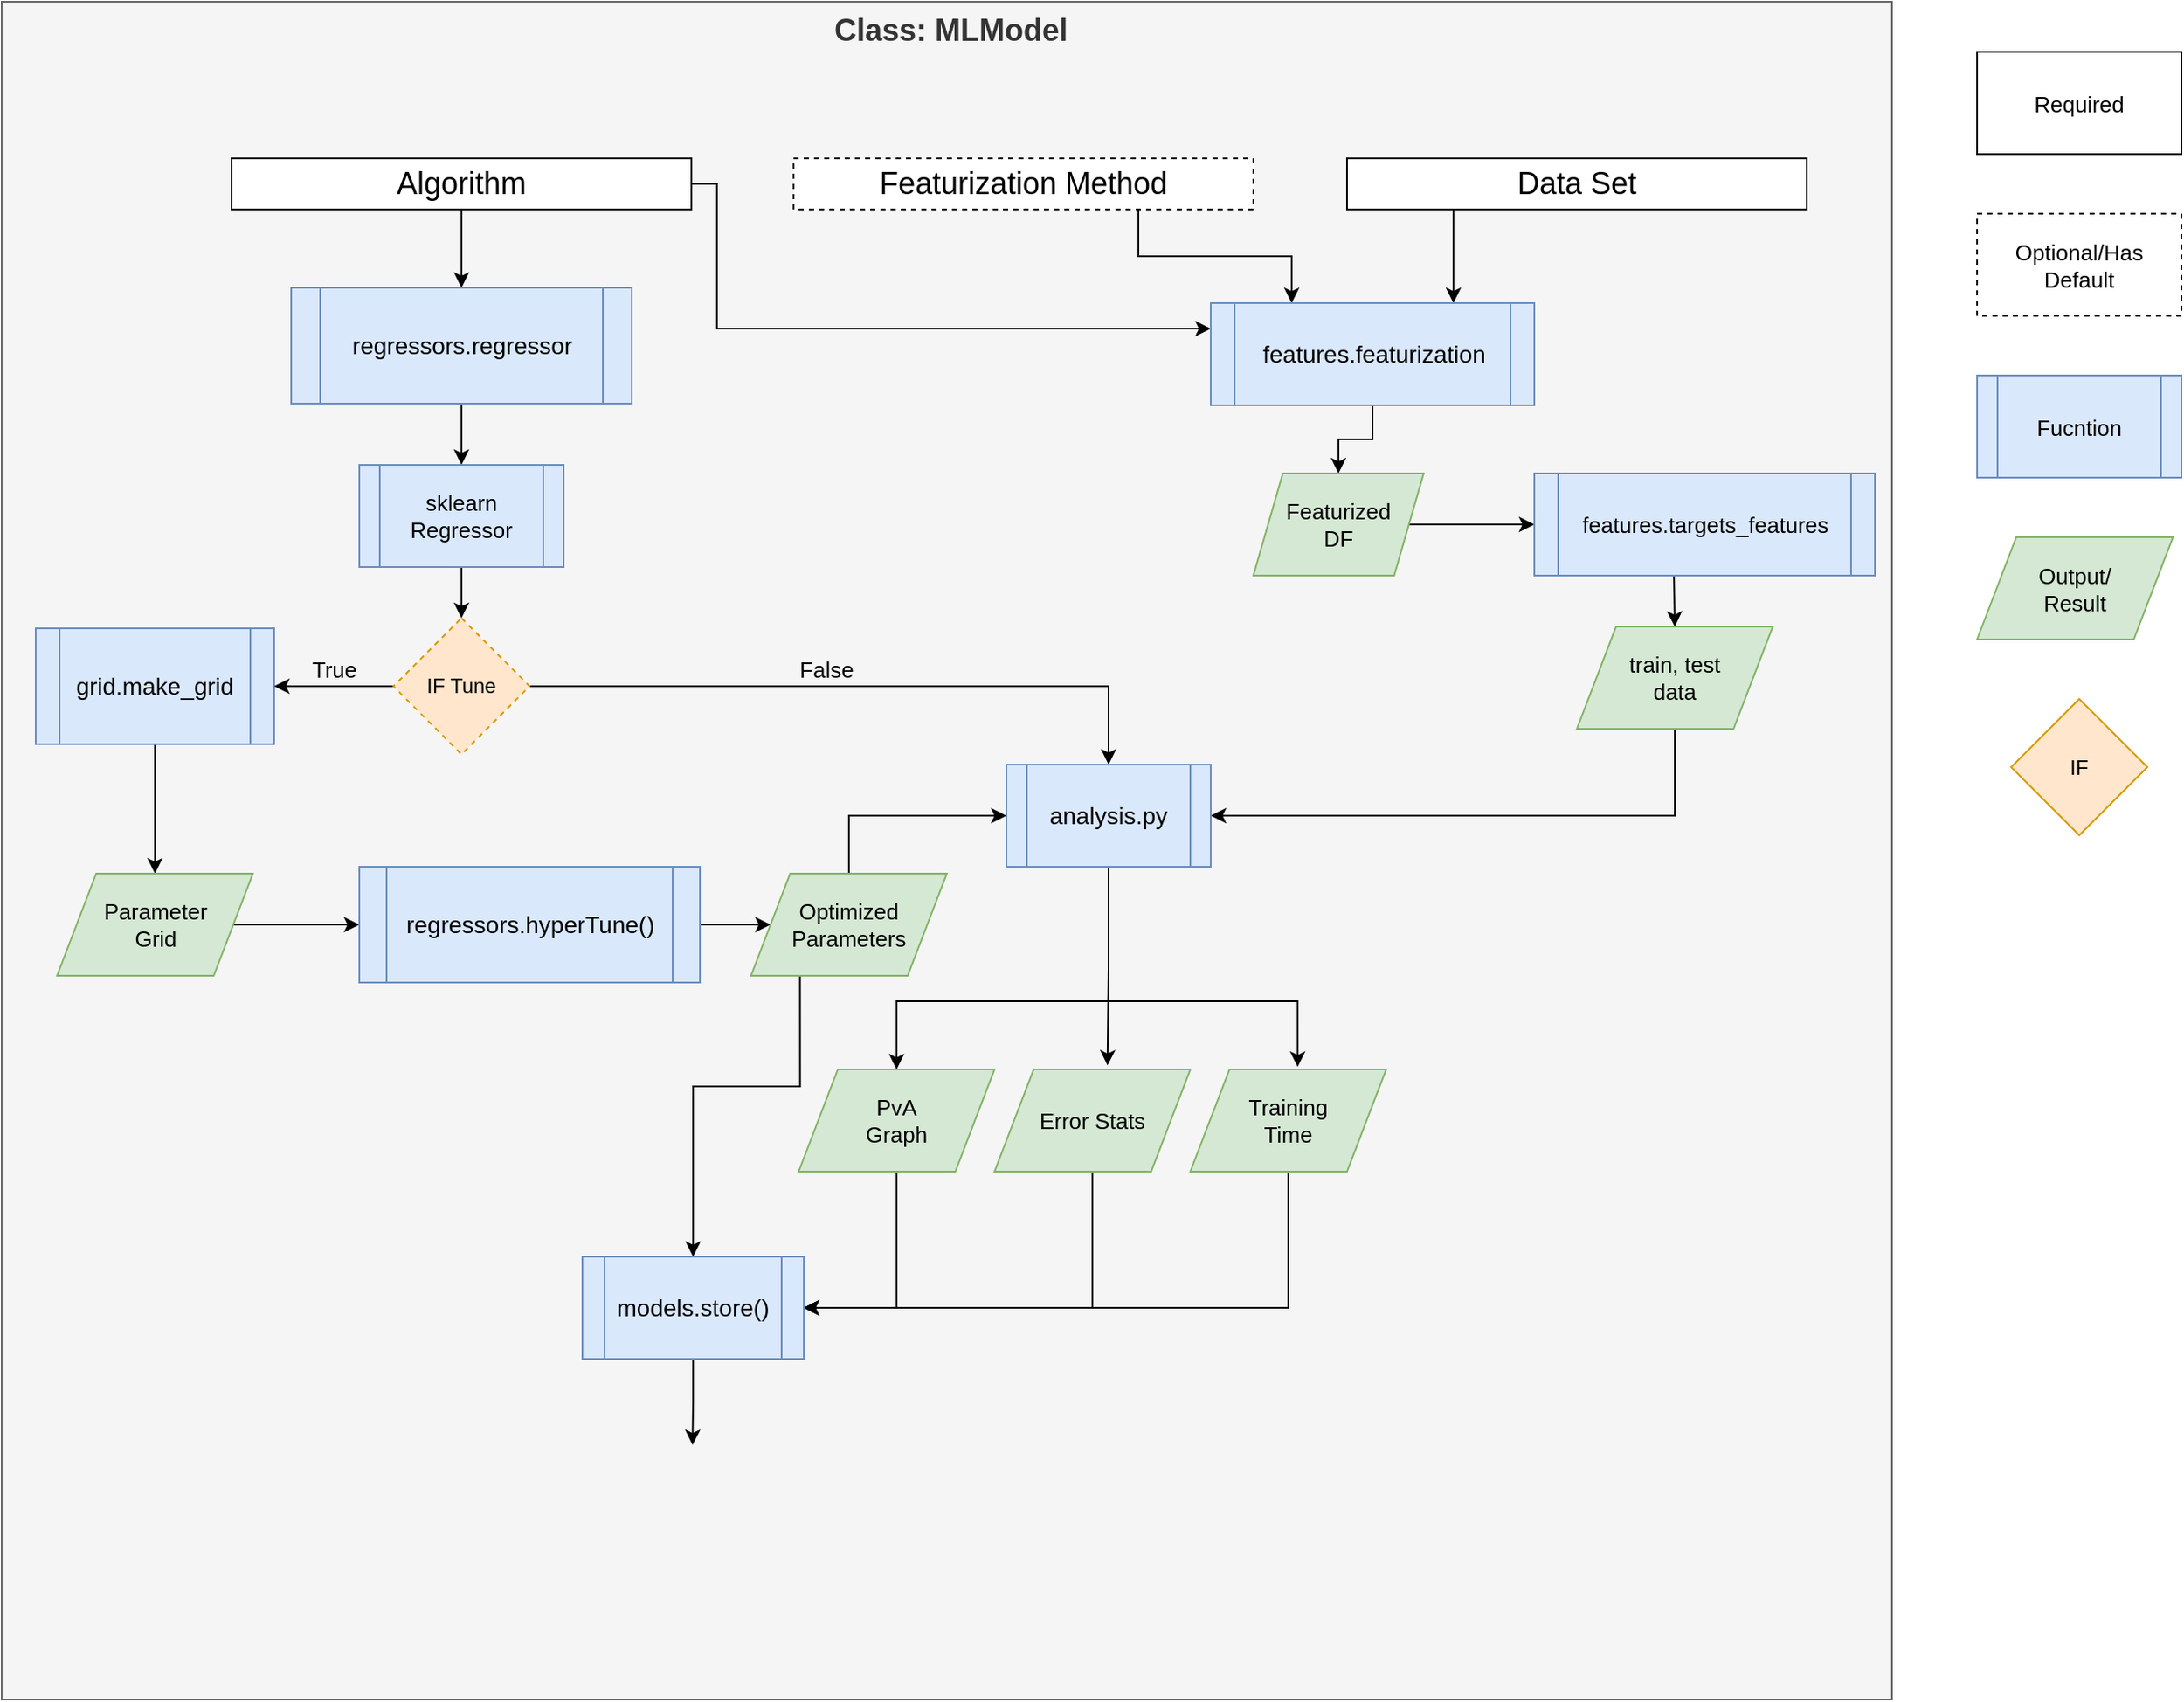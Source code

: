 <mxfile version="12.3.0" type="github" pages="2">
  <diagram id="PyS5Cjhh7RcTRXVBEofM" name="Page-1">
    <mxGraphModel dx="3603" dy="1511" grid="1" gridSize="10" guides="1" tooltips="1" connect="1" arrows="1" fold="1" page="1" pageScale="1" pageWidth="850" pageHeight="1100" math="0" shadow="0">
      <root>
        <mxCell id="0"/>
        <mxCell id="1" parent="0"/>
        <mxCell id="xx-sKV9BRUst1PvkpYuI-1" value="&lt;div style=&quot;font-size: 18px;&quot;&gt;&amp;nbsp;Class: MLModel&lt;br style=&quot;font-size: 18px;&quot;&gt;&lt;/div&gt;" style="rounded=0;whiteSpace=wrap;html=1;fillColor=#f5f5f5;strokeColor=#666666;fontColor=#333333;verticalAlign=top;fontSize=18;fontStyle=1" parent="1" vertex="1">
          <mxGeometry x="-40" y="213" width="1110" height="997" as="geometry"/>
        </mxCell>
        <mxCell id="xx-sKV9BRUst1PvkpYuI-13" style="edgeStyle=orthogonalEdgeStyle;rounded=0;orthogonalLoop=1;jettySize=auto;html=1;exitX=1;exitY=0.5;exitDx=0;exitDy=0;entryX=0;entryY=0.25;entryDx=0;entryDy=0;fontSize=13;" parent="1" source="xx-sKV9BRUst1PvkpYuI-4" target="xx-sKV9BRUst1PvkpYuI-8" edge="1">
          <mxGeometry relative="1" as="geometry">
            <Array as="points">
              <mxPoint x="380" y="320"/>
              <mxPoint x="380" y="405"/>
            </Array>
          </mxGeometry>
        </mxCell>
        <mxCell id="OFoXHy1mLqJZ7pKssnAS-2" style="edgeStyle=orthogonalEdgeStyle;rounded=0;orthogonalLoop=1;jettySize=auto;html=1;exitX=0.5;exitY=1;exitDx=0;exitDy=0;entryX=0.5;entryY=0;entryDx=0;entryDy=0;" parent="1" source="xx-sKV9BRUst1PvkpYuI-4" target="OFoXHy1mLqJZ7pKssnAS-1" edge="1">
          <mxGeometry relative="1" as="geometry"/>
        </mxCell>
        <mxCell id="xx-sKV9BRUst1PvkpYuI-4" value="Algorithm" style="rounded=0;whiteSpace=wrap;html=1;fontSize=18;" parent="1" vertex="1">
          <mxGeometry x="95" y="305" width="270" height="30" as="geometry"/>
        </mxCell>
        <mxCell id="xx-sKV9BRUst1PvkpYuI-10" style="edgeStyle=orthogonalEdgeStyle;rounded=0;orthogonalLoop=1;jettySize=auto;html=1;exitX=0.25;exitY=1;exitDx=0;exitDy=0;entryX=0.75;entryY=0;entryDx=0;entryDy=0;fontSize=18;" parent="1" source="xx-sKV9BRUst1PvkpYuI-6" target="xx-sKV9BRUst1PvkpYuI-8" edge="1">
          <mxGeometry relative="1" as="geometry">
            <Array as="points">
              <mxPoint x="812" y="335"/>
            </Array>
          </mxGeometry>
        </mxCell>
        <mxCell id="xx-sKV9BRUst1PvkpYuI-6" value="Data Set" style="rounded=0;whiteSpace=wrap;html=1;fontSize=18;" parent="1" vertex="1">
          <mxGeometry x="750" y="305" width="270" height="30" as="geometry"/>
        </mxCell>
        <mxCell id="xx-sKV9BRUst1PvkpYuI-9" style="edgeStyle=orthogonalEdgeStyle;rounded=0;orthogonalLoop=1;jettySize=auto;html=1;exitX=0.75;exitY=1;exitDx=0;exitDy=0;entryX=0.25;entryY=0;entryDx=0;entryDy=0;fontSize=18;" parent="1" source="xx-sKV9BRUst1PvkpYuI-7" target="xx-sKV9BRUst1PvkpYuI-8" edge="1">
          <mxGeometry relative="1" as="geometry"/>
        </mxCell>
        <mxCell id="xx-sKV9BRUst1PvkpYuI-7" value="Featurization Method" style="rounded=0;whiteSpace=wrap;html=1;fontSize=18;dashed=1;" parent="1" vertex="1">
          <mxGeometry x="425" y="305" width="270" height="30" as="geometry"/>
        </mxCell>
        <mxCell id="xx-sKV9BRUst1PvkpYuI-12" style="edgeStyle=orthogonalEdgeStyle;rounded=0;orthogonalLoop=1;jettySize=auto;html=1;exitX=0.5;exitY=1;exitDx=0;exitDy=0;entryX=0.5;entryY=0;entryDx=0;entryDy=0;fontSize=13;" parent="1" source="xx-sKV9BRUst1PvkpYuI-8" target="xx-sKV9BRUst1PvkpYuI-11" edge="1">
          <mxGeometry relative="1" as="geometry"/>
        </mxCell>
        <mxCell id="xx-sKV9BRUst1PvkpYuI-8" value="&lt;font style=&quot;font-size: 14px;&quot;&gt;features.featurization&lt;/font&gt;" style="shape=process;whiteSpace=wrap;html=1;backgroundOutline=1;fontSize=14;fillColor=#dae8fc;strokeColor=#6c8ebf;size=0.075;" parent="1" vertex="1">
          <mxGeometry x="670" y="390" width="190" height="60" as="geometry"/>
        </mxCell>
        <mxCell id="NHo2hMX4Ly52mJW6jiy2-11" style="edgeStyle=orthogonalEdgeStyle;rounded=0;orthogonalLoop=1;jettySize=auto;html=1;exitX=1;exitY=0.5;exitDx=0;exitDy=0;entryX=0;entryY=0.5;entryDx=0;entryDy=0;labelBackgroundColor=none;fontSize=14;" parent="1" source="xx-sKV9BRUst1PvkpYuI-11" target="NHo2hMX4Ly52mJW6jiy2-10" edge="1">
          <mxGeometry relative="1" as="geometry"/>
        </mxCell>
        <mxCell id="xx-sKV9BRUst1PvkpYuI-11" value="&lt;div&gt;Featurized &lt;br&gt;&lt;/div&gt;&lt;div&gt;DF&lt;/div&gt;" style="shape=parallelogram;html=1;strokeWidth=1;perimeter=parallelogramPerimeter;rounded=1;arcSize=0;size=0.173;fontSize=13;whiteSpace=wrap;fillColor=#d5e8d4;strokeColor=#82B366;" parent="1" vertex="1">
          <mxGeometry x="695" y="490" width="100" height="60" as="geometry"/>
        </mxCell>
        <mxCell id="xx-sKV9BRUst1PvkpYuI-14" value="Optional/Has Default" style="rounded=0;whiteSpace=wrap;html=1;dashed=1;fontSize=13;" parent="1" vertex="1">
          <mxGeometry x="1120" y="337.5" width="120" height="60" as="geometry"/>
        </mxCell>
        <mxCell id="xx-sKV9BRUst1PvkpYuI-15" value="Required" style="rounded=0;whiteSpace=wrap;html=1;fontSize=13;" parent="1" vertex="1">
          <mxGeometry x="1120" y="242.5" width="120" height="60" as="geometry"/>
        </mxCell>
        <mxCell id="179U-aXH73Nz-XjWr356-1" value="Fucntion" style="shape=process;whiteSpace=wrap;html=1;backgroundOutline=1;strokeColor=#6c8ebf;strokeWidth=1;fontSize=13;fillColor=#dae8fc;" parent="1" vertex="1">
          <mxGeometry x="1120" y="432.5" width="120" height="60" as="geometry"/>
        </mxCell>
        <mxCell id="NHo2hMX4Ly52mJW6jiy2-22" style="edgeStyle=orthogonalEdgeStyle;rounded=0;orthogonalLoop=1;jettySize=auto;html=1;exitX=0.5;exitY=1;exitDx=0;exitDy=0;entryX=1;entryY=0.5;entryDx=0;entryDy=0;labelBackgroundColor=none;fontSize=14;" parent="1" source="179U-aXH73Nz-XjWr356-2" target="NHo2hMX4Ly52mJW6jiy2-19" edge="1">
          <mxGeometry relative="1" as="geometry"/>
        </mxCell>
        <mxCell id="179U-aXH73Nz-XjWr356-2" value="&lt;div&gt;train, test&lt;/div&gt;&lt;div&gt;data&lt;br&gt;&lt;/div&gt;" style="shape=parallelogram;perimeter=parallelogramPerimeter;whiteSpace=wrap;html=1;dashed=0;strokeColor=#82b366;strokeWidth=1;fontSize=13;fillColor=#d5e8d4;" parent="1" vertex="1">
          <mxGeometry x="885" y="580" width="115" height="60" as="geometry"/>
        </mxCell>
        <mxCell id="NHo2hMX4Ly52mJW6jiy2-25" style="edgeStyle=orthogonalEdgeStyle;rounded=0;orthogonalLoop=1;jettySize=auto;html=1;exitX=0.5;exitY=1;exitDx=0;exitDy=0;entryX=0.5;entryY=0;entryDx=0;entryDy=0;labelBackgroundColor=none;fontSize=13;" parent="1" source="179U-aXH73Nz-XjWr356-3" target="179U-aXH73Nz-XjWr356-6" edge="1">
          <mxGeometry relative="1" as="geometry"/>
        </mxCell>
        <mxCell id="179U-aXH73Nz-XjWr356-3" value="grid.make_grid" style="shape=process;whiteSpace=wrap;html=1;backgroundOutline=1;strokeColor=#6c8ebf;strokeWidth=1;fontSize=14;fillColor=#dae8fc;" parent="1" vertex="1">
          <mxGeometry x="-20" y="581" width="140" height="68" as="geometry"/>
        </mxCell>
        <mxCell id="NHo2hMX4Ly52mJW6jiy2-9" style="edgeStyle=orthogonalEdgeStyle;rounded=0;orthogonalLoop=1;jettySize=auto;html=1;exitX=1;exitY=0.5;exitDx=0;exitDy=0;entryX=0;entryY=0.5;entryDx=0;entryDy=0;labelBackgroundColor=none;fontSize=14;" parent="1" source="179U-aXH73Nz-XjWr356-6" target="NHo2hMX4Ly52mJW6jiy2-7" edge="1">
          <mxGeometry relative="1" as="geometry"/>
        </mxCell>
        <mxCell id="179U-aXH73Nz-XjWr356-6" value="&lt;div&gt;Parameter&lt;/div&gt;&lt;div&gt;Grid&lt;br&gt;&lt;/div&gt;" style="shape=parallelogram;perimeter=parallelogramPerimeter;whiteSpace=wrap;html=1;dashed=0;strokeColor=#82b366;strokeWidth=1;fontSize=13;fillColor=#d5e8d4;" parent="1" vertex="1">
          <mxGeometry x="-7.5" y="725" width="115" height="60" as="geometry"/>
        </mxCell>
        <mxCell id="NHo2hMX4Ly52mJW6jiy2-1" style="edgeStyle=orthogonalEdgeStyle;rounded=0;orthogonalLoop=1;jettySize=auto;html=1;exitX=0.5;exitY=1;exitDx=0;exitDy=0;" parent="1" source="OFoXHy1mLqJZ7pKssnAS-1" target="OFoXHy1mLqJZ7pKssnAS-3" edge="1">
          <mxGeometry relative="1" as="geometry"/>
        </mxCell>
        <mxCell id="OFoXHy1mLqJZ7pKssnAS-1" value="&lt;font style=&quot;font-size: 14px;&quot;&gt;regressors.regressor&lt;/font&gt;" style="shape=process;whiteSpace=wrap;html=1;backgroundOutline=1;strokeColor=#6c8ebf;strokeWidth=1;fontSize=14;fillColor=#dae8fc;size=0.083;" parent="1" vertex="1">
          <mxGeometry x="130" y="381" width="200" height="68" as="geometry"/>
        </mxCell>
        <mxCell id="NHo2hMX4Ly52mJW6jiy2-23" style="edgeStyle=orthogonalEdgeStyle;rounded=0;orthogonalLoop=1;jettySize=auto;html=1;exitX=0.5;exitY=1;exitDx=0;exitDy=0;entryX=0.5;entryY=0;entryDx=0;entryDy=0;labelBackgroundColor=none;fontSize=14;" parent="1" source="OFoXHy1mLqJZ7pKssnAS-3" target="NHo2hMX4Ly52mJW6jiy2-2" edge="1">
          <mxGeometry relative="1" as="geometry"/>
        </mxCell>
        <mxCell id="OFoXHy1mLqJZ7pKssnAS-3" value="sklearn Regressor" style="shape=process;whiteSpace=wrap;html=1;backgroundOutline=1;strokeColor=#6c8ebf;strokeWidth=1;fontSize=13;fillColor=#dae8fc;" parent="1" vertex="1">
          <mxGeometry x="170" y="485" width="120" height="60" as="geometry"/>
        </mxCell>
        <mxCell id="NHo2hMX4Ly52mJW6jiy2-3" value="IF" style="rhombus;whiteSpace=wrap;html=1;fillColor=#ffe6cc;strokeColor=#d79b00;" parent="1" vertex="1">
          <mxGeometry x="1140" y="622.5" width="80" height="80" as="geometry"/>
        </mxCell>
        <mxCell id="NHo2hMX4Ly52mJW6jiy2-6" value="True" style="edgeStyle=orthogonalEdgeStyle;rounded=0;orthogonalLoop=1;jettySize=auto;html=1;exitX=0;exitY=0.5;exitDx=0;exitDy=0;entryX=1;entryY=0.5;entryDx=0;entryDy=0;labelBackgroundColor=none;fontSize=13;" parent="1" source="NHo2hMX4Ly52mJW6jiy2-2" target="179U-aXH73Nz-XjWr356-3" edge="1">
          <mxGeometry x="0.002" y="-10" relative="1" as="geometry">
            <mxPoint as="offset"/>
          </mxGeometry>
        </mxCell>
        <mxCell id="NHo2hMX4Ly52mJW6jiy2-24" value="False" style="edgeStyle=orthogonalEdgeStyle;rounded=0;orthogonalLoop=1;jettySize=auto;html=1;exitX=1;exitY=0.5;exitDx=0;exitDy=0;entryX=0.5;entryY=0;entryDx=0;entryDy=0;labelBackgroundColor=none;fontSize=13;" parent="1" source="NHo2hMX4Ly52mJW6jiy2-2" target="NHo2hMX4Ly52mJW6jiy2-19" edge="1">
          <mxGeometry x="-0.101" y="10" relative="1" as="geometry">
            <mxPoint as="offset"/>
          </mxGeometry>
        </mxCell>
        <mxCell id="NHo2hMX4Ly52mJW6jiy2-2" value="IF Tune" style="rhombus;whiteSpace=wrap;html=1;fillColor=#ffe6cc;strokeColor=#d79b00;dashed=1;" parent="1" vertex="1">
          <mxGeometry x="190" y="575" width="80" height="80" as="geometry"/>
        </mxCell>
        <mxCell id="NHo2hMX4Ly52mJW6jiy2-21" style="edgeStyle=orthogonalEdgeStyle;rounded=0;orthogonalLoop=1;jettySize=auto;html=1;exitX=1;exitY=0.5;exitDx=0;exitDy=0;entryX=0;entryY=0.5;entryDx=0;entryDy=0;labelBackgroundColor=none;fontSize=14;" parent="1" source="NHo2hMX4Ly52mJW6jiy2-7" target="U0dlZtHoGtv4QynMNTn8-1" edge="1">
          <mxGeometry relative="1" as="geometry"/>
        </mxCell>
        <mxCell id="NHo2hMX4Ly52mJW6jiy2-7" value="&lt;font style=&quot;font-size: 14px;&quot;&gt;regressors.hyperTune()&lt;/font&gt;" style="shape=process;whiteSpace=wrap;html=1;backgroundOutline=1;strokeColor=#6c8ebf;strokeWidth=1;fontSize=14;fillColor=#dae8fc;size=0.079;" parent="1" vertex="1">
          <mxGeometry x="170" y="721" width="200" height="68" as="geometry"/>
        </mxCell>
        <mxCell id="NHo2hMX4Ly52mJW6jiy2-13" style="edgeStyle=orthogonalEdgeStyle;rounded=0;orthogonalLoop=1;jettySize=auto;html=1;entryX=0.5;entryY=0;entryDx=0;entryDy=0;labelBackgroundColor=none;fontSize=14;" parent="1" target="179U-aXH73Nz-XjWr356-2" edge="1">
          <mxGeometry relative="1" as="geometry">
            <mxPoint x="942" y="550" as="sourcePoint"/>
          </mxGeometry>
        </mxCell>
        <mxCell id="NHo2hMX4Ly52mJW6jiy2-10" value="features.targets_features" style="shape=process;whiteSpace=wrap;html=1;backgroundOutline=1;strokeColor=#6c8ebf;strokeWidth=1;fontSize=13;fillColor=#dae8fc;size=0.072;" parent="1" vertex="1">
          <mxGeometry x="860" y="490" width="200" height="60" as="geometry"/>
        </mxCell>
        <mxCell id="NHo2hMX4Ly52mJW6jiy2-14" value="&lt;div&gt;Output/&lt;/div&gt;&lt;div&gt;Result&lt;br&gt;&lt;/div&gt;" style="shape=parallelogram;perimeter=parallelogramPerimeter;whiteSpace=wrap;html=1;dashed=0;strokeColor=#82b366;strokeWidth=1;fontSize=13;fillColor=#d5e8d4;" parent="1" vertex="1">
          <mxGeometry x="1120" y="527.5" width="115" height="60" as="geometry"/>
        </mxCell>
        <mxCell id="NHo2hMX4Ly52mJW6jiy2-29" style="edgeStyle=orthogonalEdgeStyle;rounded=0;orthogonalLoop=1;jettySize=auto;html=1;exitX=0.5;exitY=1;exitDx=0;exitDy=0;entryX=0.5;entryY=0;entryDx=0;entryDy=0;labelBackgroundColor=none;fontSize=13;" parent="1" source="NHo2hMX4Ly52mJW6jiy2-19" target="NHo2hMX4Ly52mJW6jiy2-26" edge="1">
          <mxGeometry relative="1" as="geometry">
            <Array as="points">
              <mxPoint x="610" y="800"/>
              <mxPoint x="486" y="800"/>
            </Array>
          </mxGeometry>
        </mxCell>
        <mxCell id="NHo2hMX4Ly52mJW6jiy2-30" style="edgeStyle=orthogonalEdgeStyle;rounded=0;orthogonalLoop=1;jettySize=auto;html=1;exitX=0.5;exitY=1;exitDx=0;exitDy=0;entryX=0.577;entryY=-0.039;entryDx=0;entryDy=0;entryPerimeter=0;labelBackgroundColor=none;fontSize=13;" parent="1" source="NHo2hMX4Ly52mJW6jiy2-19" target="NHo2hMX4Ly52mJW6jiy2-28" edge="1">
          <mxGeometry relative="1" as="geometry">
            <Array as="points">
              <mxPoint x="610" y="781"/>
            </Array>
          </mxGeometry>
        </mxCell>
        <mxCell id="NHo2hMX4Ly52mJW6jiy2-31" style="edgeStyle=orthogonalEdgeStyle;rounded=0;orthogonalLoop=1;jettySize=auto;html=1;exitX=0.5;exitY=1;exitDx=0;exitDy=0;entryX=0.548;entryY=-0.025;entryDx=0;entryDy=0;entryPerimeter=0;labelBackgroundColor=none;fontSize=13;" parent="1" source="NHo2hMX4Ly52mJW6jiy2-19" target="NHo2hMX4Ly52mJW6jiy2-27" edge="1">
          <mxGeometry relative="1" as="geometry">
            <Array as="points">
              <mxPoint x="610" y="800"/>
              <mxPoint x="721" y="800"/>
            </Array>
          </mxGeometry>
        </mxCell>
        <mxCell id="NHo2hMX4Ly52mJW6jiy2-19" value="analysis.py" style="shape=process;whiteSpace=wrap;html=1;backgroundOutline=1;strokeColor=#6c8ebf;strokeWidth=1;fontSize=14;fillColor=#dae8fc;" parent="1" vertex="1">
          <mxGeometry x="550" y="661" width="120" height="60" as="geometry"/>
        </mxCell>
        <mxCell id="U0dlZtHoGtv4QynMNTn8-17" style="edgeStyle=orthogonalEdgeStyle;rounded=0;orthogonalLoop=1;jettySize=auto;html=1;exitX=0.5;exitY=1;exitDx=0;exitDy=0;entryX=1;entryY=0.5;entryDx=0;entryDy=0;fontSize=14;" edge="1" parent="1" source="NHo2hMX4Ly52mJW6jiy2-26" target="U0dlZtHoGtv4QynMNTn8-4">
          <mxGeometry relative="1" as="geometry"/>
        </mxCell>
        <mxCell id="NHo2hMX4Ly52mJW6jiy2-26" value="&lt;div&gt;PvA&lt;/div&gt;&lt;div&gt;Graph&lt;br&gt;&lt;/div&gt;" style="shape=parallelogram;perimeter=parallelogramPerimeter;whiteSpace=wrap;html=1;dashed=0;strokeColor=#82b366;strokeWidth=1;fontSize=13;fillColor=#d5e8d4;" parent="1" vertex="1">
          <mxGeometry x="428" y="840" width="115" height="60" as="geometry"/>
        </mxCell>
        <mxCell id="U0dlZtHoGtv4QynMNTn8-19" style="edgeStyle=orthogonalEdgeStyle;rounded=0;orthogonalLoop=1;jettySize=auto;html=1;exitX=0.5;exitY=1;exitDx=0;exitDy=0;entryX=1;entryY=0.5;entryDx=0;entryDy=0;fontSize=14;" edge="1" parent="1" source="NHo2hMX4Ly52mJW6jiy2-27" target="U0dlZtHoGtv4QynMNTn8-4">
          <mxGeometry relative="1" as="geometry"/>
        </mxCell>
        <mxCell id="NHo2hMX4Ly52mJW6jiy2-27" value="&lt;div&gt;Training &lt;br&gt;&lt;/div&gt;&lt;div&gt;Time&lt;br&gt;&lt;/div&gt;" style="shape=parallelogram;perimeter=parallelogramPerimeter;whiteSpace=wrap;html=1;dashed=0;strokeColor=#82b366;strokeWidth=1;fontSize=13;fillColor=#d5e8d4;" parent="1" vertex="1">
          <mxGeometry x="658" y="840" width="115" height="60" as="geometry"/>
        </mxCell>
        <mxCell id="U0dlZtHoGtv4QynMNTn8-18" style="edgeStyle=orthogonalEdgeStyle;rounded=0;orthogonalLoop=1;jettySize=auto;html=1;exitX=0.5;exitY=1;exitDx=0;exitDy=0;entryX=1;entryY=0.5;entryDx=0;entryDy=0;fontSize=14;" edge="1" parent="1" source="NHo2hMX4Ly52mJW6jiy2-28" target="U0dlZtHoGtv4QynMNTn8-4">
          <mxGeometry relative="1" as="geometry"/>
        </mxCell>
        <mxCell id="NHo2hMX4Ly52mJW6jiy2-28" value="Error Stats" style="shape=parallelogram;perimeter=parallelogramPerimeter;whiteSpace=wrap;html=1;dashed=0;strokeColor=#82b366;strokeWidth=1;fontSize=13;fillColor=#d5e8d4;" parent="1" vertex="1">
          <mxGeometry x="543" y="840" width="115" height="60" as="geometry"/>
        </mxCell>
        <mxCell id="U0dlZtHoGtv4QynMNTn8-2" style="edgeStyle=orthogonalEdgeStyle;rounded=0;orthogonalLoop=1;jettySize=auto;html=1;exitX=0.5;exitY=0;exitDx=0;exitDy=0;entryX=0;entryY=0.5;entryDx=0;entryDy=0;" edge="1" parent="1" source="U0dlZtHoGtv4QynMNTn8-1" target="NHo2hMX4Ly52mJW6jiy2-19">
          <mxGeometry relative="1" as="geometry"/>
        </mxCell>
        <mxCell id="U0dlZtHoGtv4QynMNTn8-20" style="edgeStyle=orthogonalEdgeStyle;rounded=0;orthogonalLoop=1;jettySize=auto;html=1;exitX=0.25;exitY=1;exitDx=0;exitDy=0;fontSize=14;" edge="1" parent="1" source="U0dlZtHoGtv4QynMNTn8-1" target="U0dlZtHoGtv4QynMNTn8-4">
          <mxGeometry relative="1" as="geometry">
            <Array as="points">
              <mxPoint x="429" y="850"/>
              <mxPoint x="366" y="850"/>
            </Array>
          </mxGeometry>
        </mxCell>
        <mxCell id="U0dlZtHoGtv4QynMNTn8-1" value="&lt;div&gt;Optimized&lt;/div&gt;&lt;div&gt;Parameters&lt;br&gt;&lt;/div&gt;" style="shape=parallelogram;perimeter=parallelogramPerimeter;whiteSpace=wrap;html=1;dashed=0;strokeColor=#82b366;strokeWidth=1;fontSize=13;fillColor=#d5e8d4;" vertex="1" parent="1">
          <mxGeometry x="400" y="725" width="115" height="60" as="geometry"/>
        </mxCell>
        <mxCell id="U0dlZtHoGtv4QynMNTn8-16" style="edgeStyle=orthogonalEdgeStyle;rounded=0;orthogonalLoop=1;jettySize=auto;html=1;exitX=0.5;exitY=1;exitDx=0;exitDy=0;entryX=-0.037;entryY=0.008;entryDx=0;entryDy=0;entryPerimeter=0;fontSize=14;" edge="1" parent="1" source="U0dlZtHoGtv4QynMNTn8-4" target="U0dlZtHoGtv4QynMNTn8-14">
          <mxGeometry relative="1" as="geometry"/>
        </mxCell>
        <mxCell id="U0dlZtHoGtv4QynMNTn8-4" value="models.store()" style="shape=process;whiteSpace=wrap;html=1;backgroundOutline=1;strokeColor=#6c8ebf;strokeWidth=1;fontSize=14;fillColor=#dae8fc;" vertex="1" parent="1">
          <mxGeometry x="301" y="950" width="130" height="60" as="geometry"/>
        </mxCell>
        <mxCell id="U0dlZtHoGtv4QynMNTn8-15" value="" style="group" vertex="1" connectable="0" parent="1">
          <mxGeometry x="300" y="1060" width="131" height="89.5" as="geometry"/>
        </mxCell>
        <mxCell id="U0dlZtHoGtv4QynMNTn8-12" value="" style="shape=image;html=1;verticalAlign=top;verticalLabelPosition=bottom;labelBackgroundColor=#ffffff;imageAspect=0;aspect=fixed;image=https://cdn3.iconfinder.com/data/icons/tango-icon-library/48/folder-128.png;fontSize=14;" vertex="1" parent="U0dlZtHoGtv4QynMNTn8-15">
          <mxGeometry width="70" height="70" as="geometry"/>
        </mxCell>
        <mxCell id="U0dlZtHoGtv4QynMNTn8-14" value="" style="shape=image;html=1;verticalAlign=top;verticalLabelPosition=bottom;labelBackgroundColor=#ffffff;imageAspect=0;aspect=fixed;image=https://cdn4.iconfinder.com/data/icons/small-n-flat/24/floppy-128.png;fontSize=14;" vertex="1" parent="U0dlZtHoGtv4QynMNTn8-15">
          <mxGeometry x="68" width="63" height="63" as="geometry"/>
        </mxCell>
        <mxCell id="U0dlZtHoGtv4QynMNTn8-13" value="" style="shape=image;html=1;verticalAlign=top;verticalLabelPosition=bottom;labelBackgroundColor=#ffffff;imageAspect=0;aspect=fixed;image=https://cdn3.iconfinder.com/data/icons/tango-icon-library/48/document-save-128.png;fontSize=14;" vertex="1" parent="U0dlZtHoGtv4QynMNTn8-15">
          <mxGeometry x="36" y="25.5" width="64" height="64" as="geometry"/>
        </mxCell>
      </root>
    </mxGraphModel>
  </diagram>
  <diagram id="cXJR05HgnWjJT9bLIXgt" name="Page-2">
    <mxGraphModel dx="2048" dy="1115" grid="1" gridSize="10" guides="1" tooltips="1" connect="1" arrows="1" fold="1" page="1" pageScale="1" pageWidth="850" pageHeight="1100" math="0" shadow="0">
      <root>
        <mxCell id="cPKMmL-ZN1O6RVUK0DsR-0"/>
        <mxCell id="cPKMmL-ZN1O6RVUK0DsR-1" parent="cPKMmL-ZN1O6RVUK0DsR-0"/>
        <mxCell id="jF4IYLlPB170vGXqcWr4-0" value="Vertical Flow Layout" style="swimlane;html=1;startSize=20;horizontal=1;childLayout=flowLayout;flowOrientation=north;resizable=0;interRankCellSpacing=50;containerType=tree;" vertex="1" parent="cPKMmL-ZN1O6RVUK0DsR-1">
          <mxGeometry x="230" y="260" width="270" height="280" as="geometry"/>
        </mxCell>
        <mxCell id="jF4IYLlPB170vGXqcWr4-1" value="Start" style="whiteSpace=wrap;html=1;" vertex="1" parent="jF4IYLlPB170vGXqcWr4-0">
          <mxGeometry x="85" y="40" width="100" height="40" as="geometry"/>
        </mxCell>
        <mxCell id="jF4IYLlPB170vGXqcWr4-2" value="Task" style="whiteSpace=wrap;html=1;" vertex="1" parent="jF4IYLlPB170vGXqcWr4-0">
          <mxGeometry x="20" y="130" width="100" height="40" as="geometry"/>
        </mxCell>
        <mxCell id="jF4IYLlPB170vGXqcWr4-3" value="" style="html=1;curved=1;noEdgeStyle=1;orthogonal=1;" edge="1" parent="jF4IYLlPB170vGXqcWr4-0" source="jF4IYLlPB170vGXqcWr4-1" target="jF4IYLlPB170vGXqcWr4-2">
          <mxGeometry relative="1" as="geometry">
            <Array as="points">
              <mxPoint x="112.5" y="92"/>
              <mxPoint x="70" y="118"/>
            </Array>
          </mxGeometry>
        </mxCell>
        <mxCell id="jF4IYLlPB170vGXqcWr4-4" value="Task" style="whiteSpace=wrap;html=1;" vertex="1" parent="jF4IYLlPB170vGXqcWr4-0">
          <mxGeometry x="150" y="130" width="100" height="40" as="geometry"/>
        </mxCell>
        <mxCell id="jF4IYLlPB170vGXqcWr4-5" value="" style="html=1;curved=1;noEdgeStyle=1;orthogonal=1;" edge="1" parent="jF4IYLlPB170vGXqcWr4-0" source="jF4IYLlPB170vGXqcWr4-1" target="jF4IYLlPB170vGXqcWr4-4">
          <mxGeometry relative="1" as="geometry">
            <Array as="points">
              <mxPoint x="157.5" y="92"/>
              <mxPoint x="200" y="118"/>
            </Array>
          </mxGeometry>
        </mxCell>
        <mxCell id="jF4IYLlPB170vGXqcWr4-6" value="End" style="whiteSpace=wrap;html=1;" vertex="1" parent="jF4IYLlPB170vGXqcWr4-0">
          <mxGeometry x="85" y="220" width="100" height="40" as="geometry"/>
        </mxCell>
        <mxCell id="jF4IYLlPB170vGXqcWr4-7" value="" style="html=1;curved=1;noEdgeStyle=1;orthogonal=1;" edge="1" parent="jF4IYLlPB170vGXqcWr4-0" source="jF4IYLlPB170vGXqcWr4-2" target="jF4IYLlPB170vGXqcWr4-6">
          <mxGeometry relative="1" as="geometry">
            <Array as="points">
              <mxPoint x="70" y="182"/>
              <mxPoint x="112.5" y="208"/>
            </Array>
          </mxGeometry>
        </mxCell>
        <mxCell id="jF4IYLlPB170vGXqcWr4-8" value="" style="html=1;curved=1;noEdgeStyle=1;orthogonal=1;" edge="1" parent="jF4IYLlPB170vGXqcWr4-0" source="jF4IYLlPB170vGXqcWr4-4" target="jF4IYLlPB170vGXqcWr4-6">
          <mxGeometry relative="1" as="geometry">
            <Array as="points">
              <mxPoint x="200" y="182"/>
              <mxPoint x="157.5" y="208"/>
            </Array>
          </mxGeometry>
        </mxCell>
      </root>
    </mxGraphModel>
  </diagram>
</mxfile>
